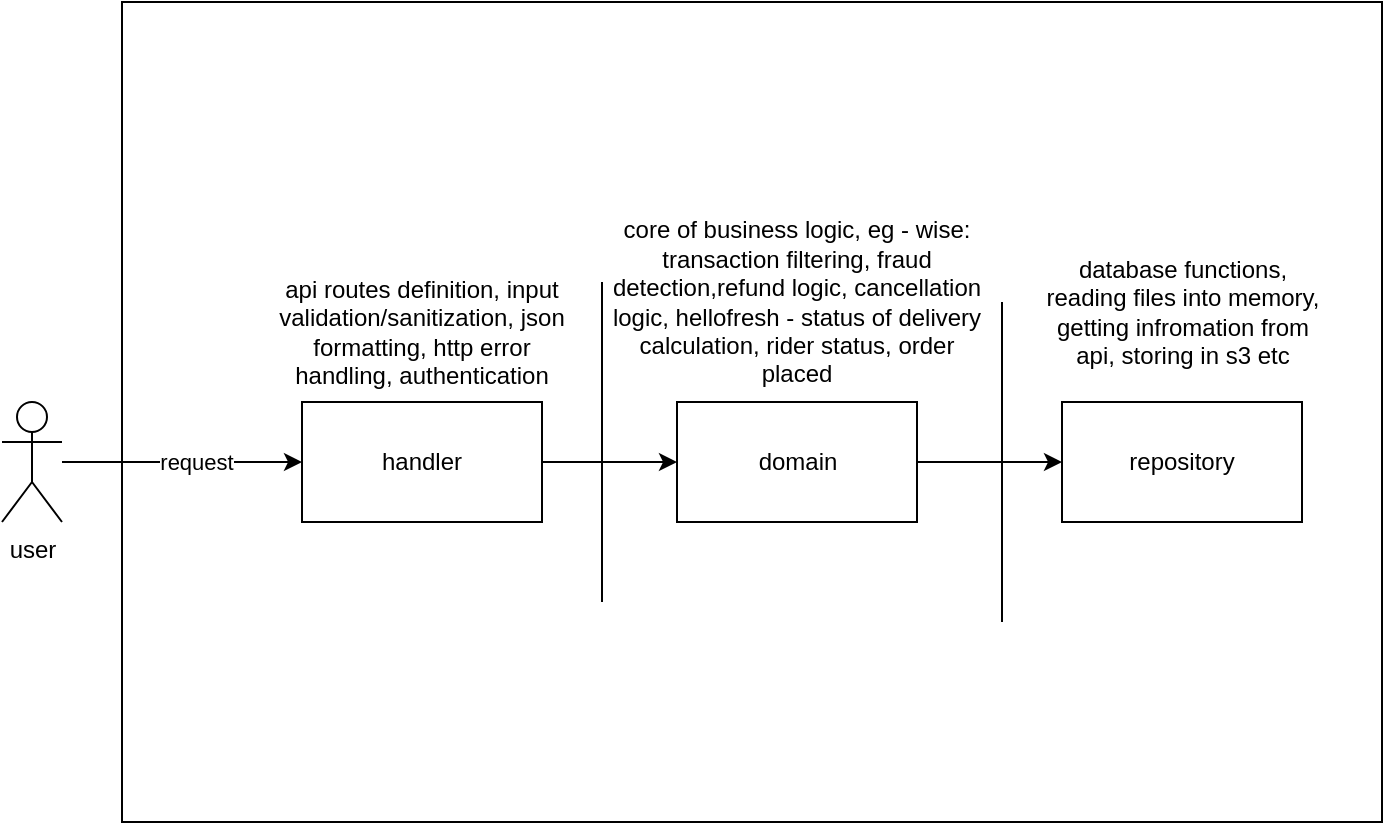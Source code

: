 <mxfile version="28.2.0">
  <diagram name="Page-1" id="GOJIoMpqcOCyXgW9Xyqd">
    <mxGraphModel dx="610" dy="435" grid="1" gridSize="10" guides="1" tooltips="1" connect="1" arrows="1" fold="1" page="1" pageScale="1" pageWidth="850" pageHeight="1100" math="0" shadow="0">
      <root>
        <mxCell id="0" />
        <mxCell id="1" parent="0" />
        <mxCell id="EmyhZCRgTg_aCd7K5Zhr-6" value="" style="rounded=0;whiteSpace=wrap;html=1;movable=1;resizable=1;rotatable=1;deletable=1;editable=1;locked=0;connectable=1;" vertex="1" parent="1">
          <mxGeometry x="100" y="40" width="630" height="410" as="geometry" />
        </mxCell>
        <mxCell id="EmyhZCRgTg_aCd7K5Zhr-2" value="" style="endArrow=none;html=1;rounded=0;" edge="1" parent="1">
          <mxGeometry width="50" height="50" relative="1" as="geometry">
            <mxPoint x="540" y="350" as="sourcePoint" />
            <mxPoint x="540" y="190" as="targetPoint" />
          </mxGeometry>
        </mxCell>
        <mxCell id="EmyhZCRgTg_aCd7K5Zhr-7" value="" style="endArrow=none;html=1;rounded=0;" edge="1" parent="1">
          <mxGeometry width="50" height="50" relative="1" as="geometry">
            <mxPoint x="340" y="340" as="sourcePoint" />
            <mxPoint x="340" y="180" as="targetPoint" />
          </mxGeometry>
        </mxCell>
        <mxCell id="EmyhZCRgTg_aCd7K5Zhr-17" style="edgeStyle=orthogonalEdgeStyle;rounded=0;orthogonalLoop=1;jettySize=auto;html=1;exitX=1;exitY=0.5;exitDx=0;exitDy=0;entryX=0;entryY=0.5;entryDx=0;entryDy=0;" edge="1" parent="1" source="EmyhZCRgTg_aCd7K5Zhr-9" target="EmyhZCRgTg_aCd7K5Zhr-10">
          <mxGeometry relative="1" as="geometry" />
        </mxCell>
        <mxCell id="EmyhZCRgTg_aCd7K5Zhr-9" value="handler" style="rounded=0;whiteSpace=wrap;html=1;" vertex="1" parent="1">
          <mxGeometry x="190" y="240" width="120" height="60" as="geometry" />
        </mxCell>
        <mxCell id="EmyhZCRgTg_aCd7K5Zhr-18" style="edgeStyle=orthogonalEdgeStyle;rounded=0;orthogonalLoop=1;jettySize=auto;html=1;entryX=0;entryY=0.5;entryDx=0;entryDy=0;" edge="1" parent="1" source="EmyhZCRgTg_aCd7K5Zhr-10" target="EmyhZCRgTg_aCd7K5Zhr-11">
          <mxGeometry relative="1" as="geometry" />
        </mxCell>
        <mxCell id="EmyhZCRgTg_aCd7K5Zhr-10" value="domain" style="rounded=0;whiteSpace=wrap;html=1;" vertex="1" parent="1">
          <mxGeometry x="377.5" y="240" width="120" height="60" as="geometry" />
        </mxCell>
        <mxCell id="EmyhZCRgTg_aCd7K5Zhr-11" value="repository" style="rounded=0;whiteSpace=wrap;html=1;" vertex="1" parent="1">
          <mxGeometry x="570" y="240" width="120" height="60" as="geometry" />
        </mxCell>
        <mxCell id="EmyhZCRgTg_aCd7K5Zhr-13" style="edgeStyle=orthogonalEdgeStyle;rounded=0;orthogonalLoop=1;jettySize=auto;html=1;entryX=0;entryY=0.5;entryDx=0;entryDy=0;" edge="1" parent="1" source="EmyhZCRgTg_aCd7K5Zhr-12" target="EmyhZCRgTg_aCd7K5Zhr-9">
          <mxGeometry relative="1" as="geometry" />
        </mxCell>
        <mxCell id="EmyhZCRgTg_aCd7K5Zhr-14" value="request" style="edgeLabel;html=1;align=center;verticalAlign=middle;resizable=0;points=[];" vertex="1" connectable="0" parent="EmyhZCRgTg_aCd7K5Zhr-13">
          <mxGeometry x="0.12" y="-2" relative="1" as="geometry">
            <mxPoint y="-2" as="offset" />
          </mxGeometry>
        </mxCell>
        <mxCell id="EmyhZCRgTg_aCd7K5Zhr-12" value="user" style="shape=umlActor;verticalLabelPosition=bottom;verticalAlign=top;html=1;outlineConnect=0;" vertex="1" parent="1">
          <mxGeometry x="40" y="240" width="30" height="60" as="geometry" />
        </mxCell>
        <mxCell id="EmyhZCRgTg_aCd7K5Zhr-19" value="core of business logic, eg - wise: transaction filtering, fraud detection,refund logic, cancellation logic, hellofresh - status of delivery calculation, rider status, order placed" style="text;html=1;align=center;verticalAlign=middle;whiteSpace=wrap;rounded=0;" vertex="1" parent="1">
          <mxGeometry x="340" y="140" width="195" height="100" as="geometry" />
        </mxCell>
        <mxCell id="EmyhZCRgTg_aCd7K5Zhr-20" value="database functions, reading files into memory, getting infromation from api, storing in s3 etc" style="text;html=1;align=center;verticalAlign=middle;whiteSpace=wrap;rounded=0;" vertex="1" parent="1">
          <mxGeometry x="557.5" y="150" width="145" height="90" as="geometry" />
        </mxCell>
        <mxCell id="EmyhZCRgTg_aCd7K5Zhr-21" value="api routes definition, input validation/sanitization, json formatting, http error handling, authentication" style="text;html=1;align=center;verticalAlign=middle;whiteSpace=wrap;rounded=0;" vertex="1" parent="1">
          <mxGeometry x="175" y="170" width="150" height="70" as="geometry" />
        </mxCell>
      </root>
    </mxGraphModel>
  </diagram>
</mxfile>
